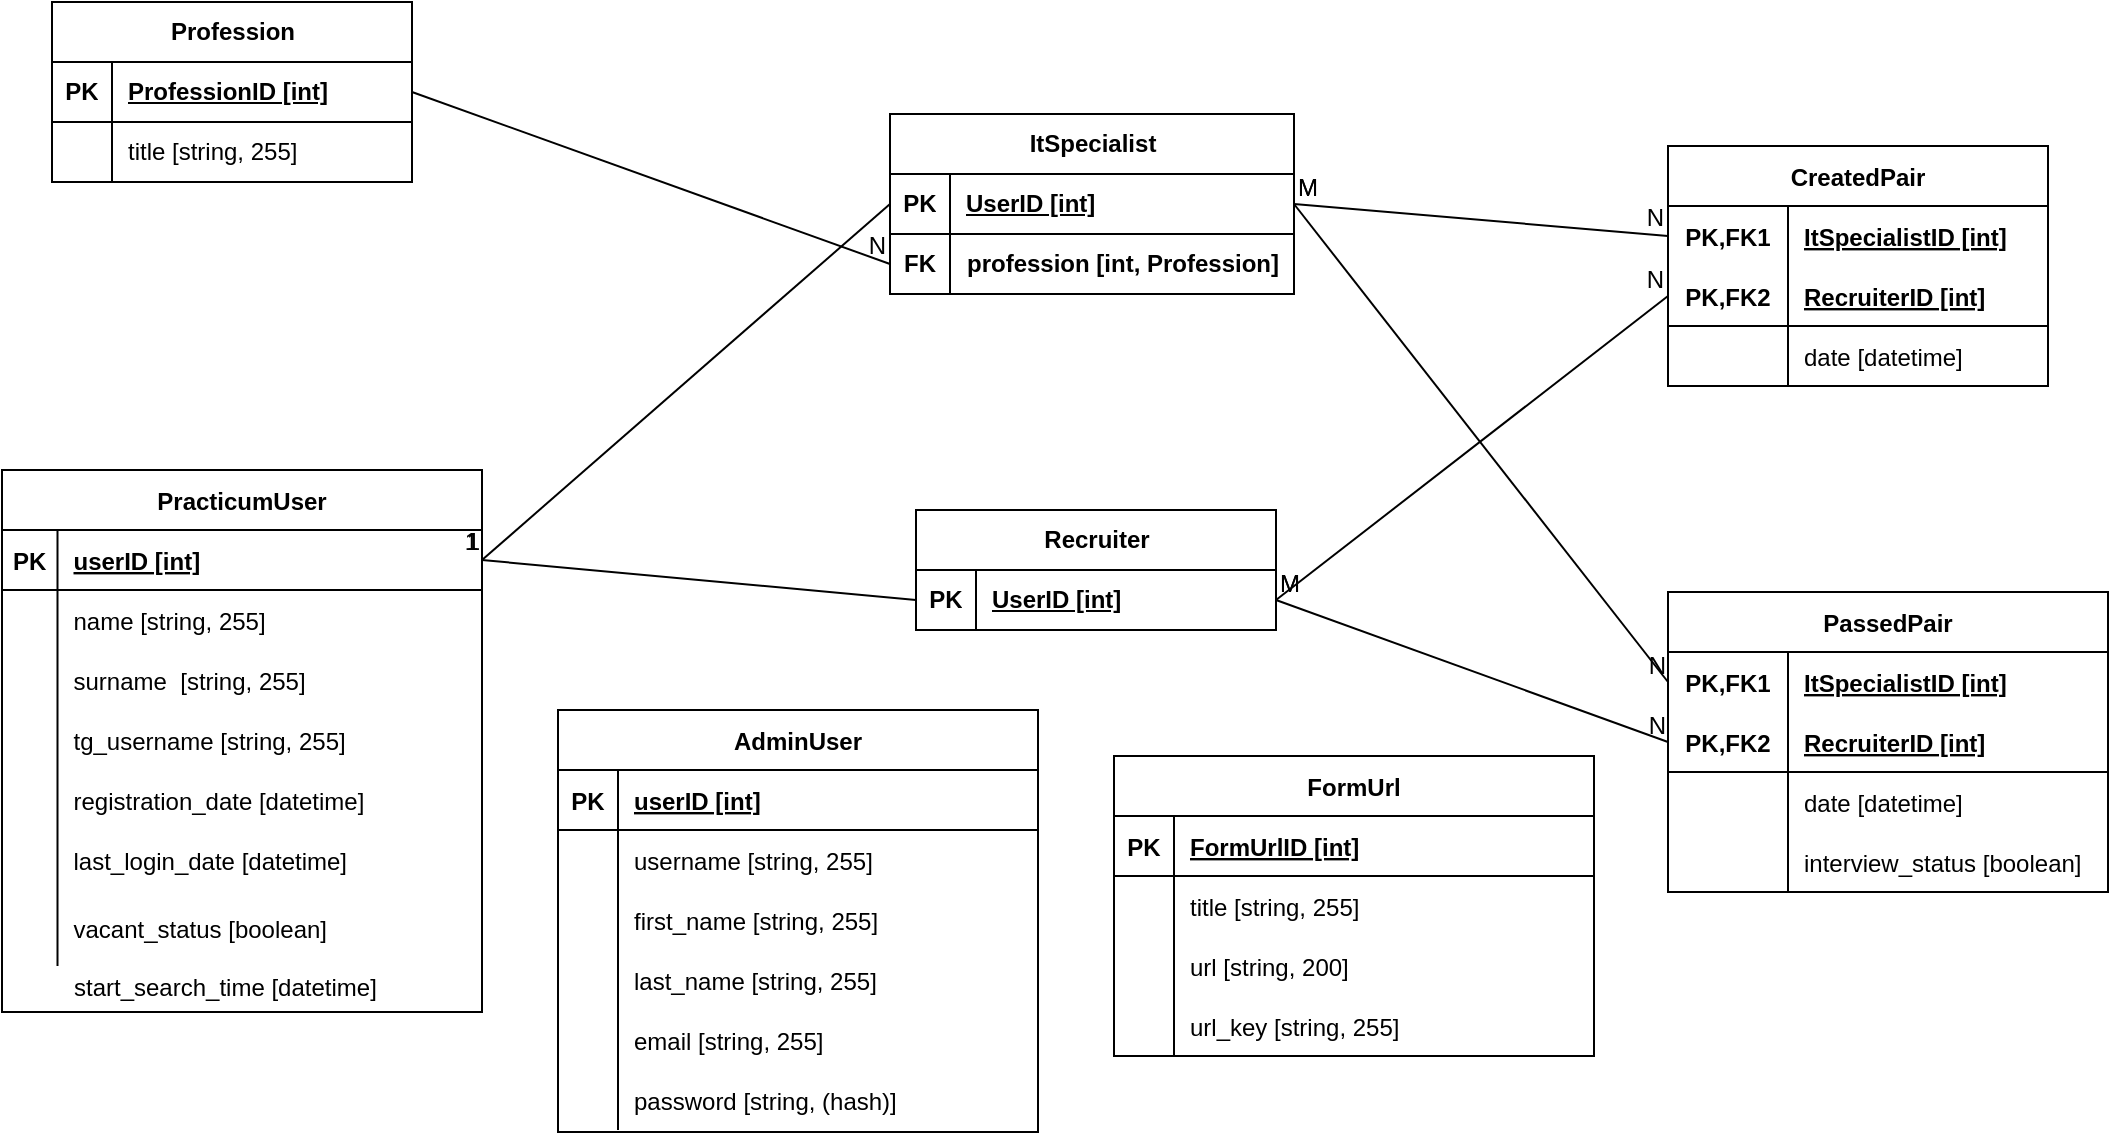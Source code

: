 <mxfile version="22.0.4" type="device">
  <diagram id="mculKDjWNxcwX99uYk2L" name="Страница 1">
    <mxGraphModel dx="2026" dy="1127" grid="0" gridSize="10" guides="1" tooltips="1" connect="1" arrows="1" fold="1" page="1" pageScale="1" pageWidth="400000" pageHeight="400000" math="0" shadow="0">
      <root>
        <mxCell id="0" />
        <mxCell id="1" parent="0" />
        <mxCell id="CzE8QsRGte8Shj3lOqac-1" value="PracticumUser" style="shape=table;startSize=30;container=1;collapsible=1;childLayout=tableLayout;fixedRows=1;rowLines=0;fontStyle=1;align=center;resizeLast=1;" parent="1" vertex="1">
          <mxGeometry x="135" y="405" width="240" height="271" as="geometry">
            <mxRectangle x="270" y="170" width="70" height="30" as="alternateBounds" />
          </mxGeometry>
        </mxCell>
        <mxCell id="CzE8QsRGte8Shj3lOqac-2" value="" style="shape=tableRow;horizontal=0;startSize=0;swimlaneHead=0;swimlaneBody=0;fillColor=none;collapsible=0;dropTarget=0;points=[[0,0.5],[1,0.5]];portConstraint=eastwest;top=0;left=0;right=0;bottom=1;" parent="CzE8QsRGte8Shj3lOqac-1" vertex="1">
          <mxGeometry y="30" width="240" height="30" as="geometry" />
        </mxCell>
        <mxCell id="CzE8QsRGte8Shj3lOqac-3" value="PK" style="shape=partialRectangle;connectable=0;fillColor=none;top=0;left=0;bottom=0;right=0;fontStyle=1;overflow=hidden;" parent="CzE8QsRGte8Shj3lOqac-2" vertex="1">
          <mxGeometry width="27.75" height="30" as="geometry">
            <mxRectangle width="27.75" height="30" as="alternateBounds" />
          </mxGeometry>
        </mxCell>
        <mxCell id="CzE8QsRGte8Shj3lOqac-4" value="userID [int]" style="shape=partialRectangle;connectable=0;fillColor=none;top=0;left=0;bottom=0;right=0;align=left;spacingLeft=6;fontStyle=5;overflow=hidden;" parent="CzE8QsRGte8Shj3lOqac-2" vertex="1">
          <mxGeometry x="27.75" width="212.25" height="30" as="geometry">
            <mxRectangle width="212.25" height="30" as="alternateBounds" />
          </mxGeometry>
        </mxCell>
        <mxCell id="CzE8QsRGte8Shj3lOqac-8" value="" style="shape=tableRow;horizontal=0;startSize=0;swimlaneHead=0;swimlaneBody=0;fillColor=none;collapsible=0;dropTarget=0;points=[[0,0.5],[1,0.5]];portConstraint=eastwest;top=0;left=0;right=0;bottom=0;" parent="CzE8QsRGte8Shj3lOqac-1" vertex="1">
          <mxGeometry y="60" width="240" height="30" as="geometry" />
        </mxCell>
        <mxCell id="CzE8QsRGte8Shj3lOqac-9" value="" style="shape=partialRectangle;connectable=0;fillColor=none;top=0;left=0;bottom=0;right=0;editable=1;overflow=hidden;" parent="CzE8QsRGte8Shj3lOqac-8" vertex="1">
          <mxGeometry width="27.75" height="30" as="geometry">
            <mxRectangle width="27.75" height="30" as="alternateBounds" />
          </mxGeometry>
        </mxCell>
        <mxCell id="CzE8QsRGte8Shj3lOqac-10" value="name [string, 255]" style="shape=partialRectangle;connectable=0;fillColor=none;top=0;left=0;bottom=0;right=0;align=left;spacingLeft=6;overflow=hidden;" parent="CzE8QsRGte8Shj3lOqac-8" vertex="1">
          <mxGeometry x="27.75" width="212.25" height="30" as="geometry">
            <mxRectangle width="212.25" height="30" as="alternateBounds" />
          </mxGeometry>
        </mxCell>
        <mxCell id="CzE8QsRGte8Shj3lOqac-11" value="" style="shape=tableRow;horizontal=0;startSize=0;swimlaneHead=0;swimlaneBody=0;fillColor=none;collapsible=0;dropTarget=0;points=[[0,0.5],[1,0.5]];portConstraint=eastwest;top=0;left=0;right=0;bottom=0;" parent="CzE8QsRGte8Shj3lOqac-1" vertex="1">
          <mxGeometry y="90" width="240" height="30" as="geometry" />
        </mxCell>
        <mxCell id="CzE8QsRGte8Shj3lOqac-12" value="" style="shape=partialRectangle;connectable=0;fillColor=none;top=0;left=0;bottom=0;right=0;editable=1;overflow=hidden;" parent="CzE8QsRGte8Shj3lOqac-11" vertex="1">
          <mxGeometry width="27.75" height="30" as="geometry">
            <mxRectangle width="27.75" height="30" as="alternateBounds" />
          </mxGeometry>
        </mxCell>
        <mxCell id="CzE8QsRGte8Shj3lOqac-13" value="surname  [string, 255]" style="shape=partialRectangle;connectable=0;fillColor=none;top=0;left=0;bottom=0;right=0;align=left;spacingLeft=6;overflow=hidden;" parent="CzE8QsRGte8Shj3lOqac-11" vertex="1">
          <mxGeometry x="27.75" width="212.25" height="30" as="geometry">
            <mxRectangle width="212.25" height="30" as="alternateBounds" />
          </mxGeometry>
        </mxCell>
        <mxCell id="CzE8QsRGte8Shj3lOqac-32" value="" style="shape=tableRow;horizontal=0;startSize=0;swimlaneHead=0;swimlaneBody=0;fillColor=none;collapsible=0;dropTarget=0;points=[[0,0.5],[1,0.5]];portConstraint=eastwest;top=0;left=0;right=0;bottom=0;" parent="CzE8QsRGte8Shj3lOqac-1" vertex="1">
          <mxGeometry y="120" width="240" height="30" as="geometry" />
        </mxCell>
        <mxCell id="CzE8QsRGte8Shj3lOqac-33" value="" style="shape=partialRectangle;connectable=0;fillColor=none;top=0;left=0;bottom=0;right=0;editable=1;overflow=hidden;" parent="CzE8QsRGte8Shj3lOqac-32" vertex="1">
          <mxGeometry width="27.75" height="30" as="geometry">
            <mxRectangle width="27.75" height="30" as="alternateBounds" />
          </mxGeometry>
        </mxCell>
        <mxCell id="CzE8QsRGte8Shj3lOqac-34" value="tg_username [string, 255]" style="shape=partialRectangle;connectable=0;fillColor=none;top=0;left=0;bottom=0;right=0;align=left;spacingLeft=6;overflow=hidden;" parent="CzE8QsRGte8Shj3lOqac-32" vertex="1">
          <mxGeometry x="27.75" width="212.25" height="30" as="geometry">
            <mxRectangle width="212.25" height="30" as="alternateBounds" />
          </mxGeometry>
        </mxCell>
        <mxCell id="CzE8QsRGte8Shj3lOqac-35" value="" style="shape=tableRow;horizontal=0;startSize=0;swimlaneHead=0;swimlaneBody=0;fillColor=none;collapsible=0;dropTarget=0;points=[[0,0.5],[1,0.5]];portConstraint=eastwest;top=0;left=0;right=0;bottom=0;" parent="CzE8QsRGte8Shj3lOqac-1" vertex="1">
          <mxGeometry y="150" width="240" height="30" as="geometry" />
        </mxCell>
        <mxCell id="CzE8QsRGte8Shj3lOqac-36" value="" style="shape=partialRectangle;connectable=0;fillColor=none;top=0;left=0;bottom=0;right=0;editable=1;overflow=hidden;" parent="CzE8QsRGte8Shj3lOqac-35" vertex="1">
          <mxGeometry width="27.75" height="30" as="geometry">
            <mxRectangle width="27.75" height="30" as="alternateBounds" />
          </mxGeometry>
        </mxCell>
        <mxCell id="CzE8QsRGte8Shj3lOqac-37" value="registration_date [datetime]" style="shape=partialRectangle;connectable=0;fillColor=none;top=0;left=0;bottom=0;right=0;align=left;spacingLeft=6;overflow=hidden;" parent="CzE8QsRGte8Shj3lOqac-35" vertex="1">
          <mxGeometry x="27.75" width="212.25" height="30" as="geometry">
            <mxRectangle width="212.25" height="30" as="alternateBounds" />
          </mxGeometry>
        </mxCell>
        <mxCell id="2kjwmSUVlxlNV21aNKd8-40" value="" style="shape=tableRow;horizontal=0;startSize=0;swimlaneHead=0;swimlaneBody=0;fillColor=none;collapsible=0;dropTarget=0;points=[[0,0.5],[1,0.5]];portConstraint=eastwest;top=0;left=0;right=0;bottom=0;" parent="CzE8QsRGte8Shj3lOqac-1" vertex="1">
          <mxGeometry y="180" width="240" height="30" as="geometry" />
        </mxCell>
        <mxCell id="2kjwmSUVlxlNV21aNKd8-41" value="" style="shape=partialRectangle;connectable=0;fillColor=none;top=0;left=0;bottom=0;right=0;editable=1;overflow=hidden;" parent="2kjwmSUVlxlNV21aNKd8-40" vertex="1">
          <mxGeometry width="27.75" height="30" as="geometry">
            <mxRectangle width="27.75" height="30" as="alternateBounds" />
          </mxGeometry>
        </mxCell>
        <mxCell id="2kjwmSUVlxlNV21aNKd8-42" value="last_login_date [datetime]" style="shape=partialRectangle;connectable=0;fillColor=none;top=0;left=0;bottom=0;right=0;align=left;spacingLeft=6;overflow=hidden;" parent="2kjwmSUVlxlNV21aNKd8-40" vertex="1">
          <mxGeometry x="27.75" width="212.25" height="30" as="geometry">
            <mxRectangle width="212.25" height="30" as="alternateBounds" />
          </mxGeometry>
        </mxCell>
        <mxCell id="2kjwmSUVlxlNV21aNKd8-37" value="" style="shape=tableRow;horizontal=0;startSize=0;swimlaneHead=0;swimlaneBody=0;fillColor=none;collapsible=0;dropTarget=0;points=[[0,0.5],[1,0.5]];portConstraint=eastwest;top=0;left=0;right=0;bottom=0;" parent="CzE8QsRGte8Shj3lOqac-1" vertex="1">
          <mxGeometry y="210" width="240" height="38" as="geometry" />
        </mxCell>
        <mxCell id="2kjwmSUVlxlNV21aNKd8-38" value="" style="shape=partialRectangle;connectable=0;fillColor=none;top=0;left=0;bottom=0;right=0;editable=1;overflow=hidden;" parent="2kjwmSUVlxlNV21aNKd8-37" vertex="1">
          <mxGeometry width="27.75" height="38" as="geometry">
            <mxRectangle width="27.75" height="38" as="alternateBounds" />
          </mxGeometry>
        </mxCell>
        <mxCell id="2kjwmSUVlxlNV21aNKd8-39" value="vacant_status [boolean]" style="shape=partialRectangle;connectable=0;fillColor=none;top=0;left=0;bottom=0;right=0;align=left;spacingLeft=6;overflow=hidden;" parent="2kjwmSUVlxlNV21aNKd8-37" vertex="1">
          <mxGeometry x="27.75" width="212.25" height="38" as="geometry">
            <mxRectangle width="212.25" height="38" as="alternateBounds" />
          </mxGeometry>
        </mxCell>
        <mxCell id="CzE8QsRGte8Shj3lOqac-38" value="CreatedPair" style="shape=table;startSize=30;container=1;collapsible=1;childLayout=tableLayout;fixedRows=1;rowLines=0;fontStyle=1;align=center;resizeLast=1;" parent="1" vertex="1">
          <mxGeometry x="968" y="243" width="190" height="120" as="geometry" />
        </mxCell>
        <mxCell id="CzE8QsRGte8Shj3lOqac-39" value="" style="shape=tableRow;horizontal=0;startSize=0;swimlaneHead=0;swimlaneBody=0;fillColor=none;collapsible=0;dropTarget=0;points=[[0,0.5],[1,0.5]];portConstraint=eastwest;top=0;left=0;right=0;bottom=0;" parent="CzE8QsRGte8Shj3lOqac-38" vertex="1">
          <mxGeometry y="30" width="190" height="30" as="geometry" />
        </mxCell>
        <mxCell id="CzE8QsRGte8Shj3lOqac-40" value="PK,FK1" style="shape=partialRectangle;connectable=0;fillColor=none;top=0;left=0;bottom=0;right=0;fontStyle=1;overflow=hidden;" parent="CzE8QsRGte8Shj3lOqac-39" vertex="1">
          <mxGeometry width="60" height="30" as="geometry">
            <mxRectangle width="60" height="30" as="alternateBounds" />
          </mxGeometry>
        </mxCell>
        <mxCell id="CzE8QsRGte8Shj3lOqac-41" value="ItSpecialistID [int]" style="shape=partialRectangle;connectable=0;fillColor=none;top=0;left=0;bottom=0;right=0;align=left;spacingLeft=6;fontStyle=5;overflow=hidden;" parent="CzE8QsRGte8Shj3lOqac-39" vertex="1">
          <mxGeometry x="60" width="130" height="30" as="geometry">
            <mxRectangle width="130" height="30" as="alternateBounds" />
          </mxGeometry>
        </mxCell>
        <mxCell id="CzE8QsRGte8Shj3lOqac-42" value="" style="shape=tableRow;horizontal=0;startSize=0;swimlaneHead=0;swimlaneBody=0;fillColor=none;collapsible=0;dropTarget=0;points=[[0,0.5],[1,0.5]];portConstraint=eastwest;top=0;left=0;right=0;bottom=1;" parent="CzE8QsRGte8Shj3lOqac-38" vertex="1">
          <mxGeometry y="60" width="190" height="30" as="geometry" />
        </mxCell>
        <mxCell id="CzE8QsRGte8Shj3lOqac-43" value="PK,FK2" style="shape=partialRectangle;connectable=0;fillColor=none;top=0;left=0;bottom=0;right=0;fontStyle=1;overflow=hidden;" parent="CzE8QsRGte8Shj3lOqac-42" vertex="1">
          <mxGeometry width="60" height="30" as="geometry">
            <mxRectangle width="60" height="30" as="alternateBounds" />
          </mxGeometry>
        </mxCell>
        <mxCell id="CzE8QsRGte8Shj3lOqac-44" value="RecruiterID [int]" style="shape=partialRectangle;connectable=0;fillColor=none;top=0;left=0;bottom=0;right=0;align=left;spacingLeft=6;fontStyle=5;overflow=hidden;" parent="CzE8QsRGte8Shj3lOqac-42" vertex="1">
          <mxGeometry x="60" width="130" height="30" as="geometry">
            <mxRectangle width="130" height="30" as="alternateBounds" />
          </mxGeometry>
        </mxCell>
        <mxCell id="CzE8QsRGte8Shj3lOqac-45" value="" style="shape=tableRow;horizontal=0;startSize=0;swimlaneHead=0;swimlaneBody=0;fillColor=none;collapsible=0;dropTarget=0;points=[[0,0.5],[1,0.5]];portConstraint=eastwest;top=0;left=0;right=0;bottom=0;" parent="CzE8QsRGte8Shj3lOqac-38" vertex="1">
          <mxGeometry y="90" width="190" height="30" as="geometry" />
        </mxCell>
        <mxCell id="CzE8QsRGte8Shj3lOqac-46" value="" style="shape=partialRectangle;connectable=0;fillColor=none;top=0;left=0;bottom=0;right=0;editable=1;overflow=hidden;" parent="CzE8QsRGte8Shj3lOqac-45" vertex="1">
          <mxGeometry width="60" height="30" as="geometry">
            <mxRectangle width="60" height="30" as="alternateBounds" />
          </mxGeometry>
        </mxCell>
        <mxCell id="CzE8QsRGte8Shj3lOqac-47" value="date [datetime]" style="shape=partialRectangle;connectable=0;fillColor=none;top=0;left=0;bottom=0;right=0;align=left;spacingLeft=6;overflow=hidden;" parent="CzE8QsRGte8Shj3lOqac-45" vertex="1">
          <mxGeometry x="60" width="130" height="30" as="geometry">
            <mxRectangle width="130" height="30" as="alternateBounds" />
          </mxGeometry>
        </mxCell>
        <mxCell id="2kjwmSUVlxlNV21aNKd8-1" value="Recruiter" style="shape=table;startSize=30;container=1;collapsible=1;childLayout=tableLayout;fixedRows=1;rowLines=0;fontStyle=1;align=center;resizeLast=1;html=1;" parent="1" vertex="1">
          <mxGeometry x="592" y="425" width="180" height="60" as="geometry" />
        </mxCell>
        <mxCell id="2kjwmSUVlxlNV21aNKd8-2" value="" style="shape=tableRow;horizontal=0;startSize=0;swimlaneHead=0;swimlaneBody=0;fillColor=none;collapsible=0;dropTarget=0;points=[[0,0.5],[1,0.5]];portConstraint=eastwest;top=0;left=0;right=0;bottom=1;" parent="2kjwmSUVlxlNV21aNKd8-1" vertex="1">
          <mxGeometry y="30" width="180" height="30" as="geometry" />
        </mxCell>
        <mxCell id="2kjwmSUVlxlNV21aNKd8-3" value="PK" style="shape=partialRectangle;connectable=0;fillColor=none;top=0;left=0;bottom=0;right=0;fontStyle=1;overflow=hidden;whiteSpace=wrap;html=1;" parent="2kjwmSUVlxlNV21aNKd8-2" vertex="1">
          <mxGeometry width="30" height="30" as="geometry">
            <mxRectangle width="30" height="30" as="alternateBounds" />
          </mxGeometry>
        </mxCell>
        <mxCell id="2kjwmSUVlxlNV21aNKd8-4" value="UserID [int]" style="shape=partialRectangle;connectable=0;fillColor=none;top=0;left=0;bottom=0;right=0;align=left;spacingLeft=6;fontStyle=5;overflow=hidden;whiteSpace=wrap;html=1;" parent="2kjwmSUVlxlNV21aNKd8-2" vertex="1">
          <mxGeometry x="30" width="150" height="30" as="geometry">
            <mxRectangle width="150" height="30" as="alternateBounds" />
          </mxGeometry>
        </mxCell>
        <mxCell id="2kjwmSUVlxlNV21aNKd8-14" value="ItSpecialist" style="shape=table;startSize=30;container=1;collapsible=1;childLayout=tableLayout;fixedRows=1;rowLines=0;fontStyle=1;align=center;resizeLast=1;html=1;" parent="1" vertex="1">
          <mxGeometry x="579" y="227" width="202" height="90" as="geometry" />
        </mxCell>
        <mxCell id="2kjwmSUVlxlNV21aNKd8-15" value="" style="shape=tableRow;horizontal=0;startSize=0;swimlaneHead=0;swimlaneBody=0;fillColor=none;collapsible=0;dropTarget=0;points=[[0,0.5],[1,0.5]];portConstraint=eastwest;top=0;left=0;right=0;bottom=1;" parent="2kjwmSUVlxlNV21aNKd8-14" vertex="1">
          <mxGeometry y="30" width="202" height="30" as="geometry" />
        </mxCell>
        <mxCell id="2kjwmSUVlxlNV21aNKd8-16" value="PK" style="shape=partialRectangle;connectable=0;fillColor=none;top=0;left=0;bottom=0;right=0;fontStyle=1;overflow=hidden;whiteSpace=wrap;html=1;" parent="2kjwmSUVlxlNV21aNKd8-15" vertex="1">
          <mxGeometry width="30" height="30" as="geometry">
            <mxRectangle width="30" height="30" as="alternateBounds" />
          </mxGeometry>
        </mxCell>
        <mxCell id="2kjwmSUVlxlNV21aNKd8-17" value="UserID [int]" style="shape=partialRectangle;connectable=0;fillColor=none;top=0;left=0;bottom=0;right=0;align=left;spacingLeft=6;fontStyle=5;overflow=hidden;whiteSpace=wrap;html=1;" parent="2kjwmSUVlxlNV21aNKd8-15" vertex="1">
          <mxGeometry x="30" width="172" height="30" as="geometry">
            <mxRectangle width="172" height="30" as="alternateBounds" />
          </mxGeometry>
        </mxCell>
        <mxCell id="sqCNQ7C6zreJnJRteWXT-55" value="" style="shape=tableRow;horizontal=0;startSize=0;swimlaneHead=0;swimlaneBody=0;fillColor=none;collapsible=0;dropTarget=0;points=[[0,0.5],[1,0.5]];portConstraint=eastwest;top=0;left=0;right=0;bottom=1;" parent="2kjwmSUVlxlNV21aNKd8-14" vertex="1">
          <mxGeometry y="60" width="202" height="30" as="geometry" />
        </mxCell>
        <mxCell id="sqCNQ7C6zreJnJRteWXT-56" value="FK" style="shape=partialRectangle;connectable=0;fillColor=none;top=0;left=0;bottom=0;right=0;fontStyle=1;overflow=hidden;whiteSpace=wrap;html=1;" parent="sqCNQ7C6zreJnJRteWXT-55" vertex="1">
          <mxGeometry width="30" height="30" as="geometry">
            <mxRectangle width="30" height="30" as="alternateBounds" />
          </mxGeometry>
        </mxCell>
        <mxCell id="sqCNQ7C6zreJnJRteWXT-57" value="profession [int, Profession]" style="shape=table;startSize=30;container=1;collapsible=1;childLayout=tableLayout;fixedRows=1;rowLines=0;fontStyle=1;align=center;resizeLast=1;html=1;" parent="sqCNQ7C6zreJnJRteWXT-55" vertex="1">
          <mxGeometry x="30" width="172" height="30" as="geometry">
            <mxRectangle width="172" height="30" as="alternateBounds" />
          </mxGeometry>
        </mxCell>
        <mxCell id="2kjwmSUVlxlNV21aNKd8-25" value="Profession" style="shape=table;startSize=30;container=1;collapsible=1;childLayout=tableLayout;fixedRows=1;rowLines=0;fontStyle=1;align=center;resizeLast=1;html=1;" parent="1" vertex="1">
          <mxGeometry x="160" y="171" width="180" height="90" as="geometry" />
        </mxCell>
        <mxCell id="2kjwmSUVlxlNV21aNKd8-26" value="" style="shape=tableRow;horizontal=0;startSize=0;swimlaneHead=0;swimlaneBody=0;fillColor=none;collapsible=0;dropTarget=0;points=[[0,0.5],[1,0.5]];portConstraint=eastwest;top=0;left=0;right=0;bottom=1;" parent="2kjwmSUVlxlNV21aNKd8-25" vertex="1">
          <mxGeometry y="30" width="180" height="30" as="geometry" />
        </mxCell>
        <mxCell id="2kjwmSUVlxlNV21aNKd8-27" value="PK" style="shape=partialRectangle;connectable=0;fillColor=none;top=0;left=0;bottom=0;right=0;fontStyle=1;overflow=hidden;whiteSpace=wrap;html=1;" parent="2kjwmSUVlxlNV21aNKd8-26" vertex="1">
          <mxGeometry width="30" height="30" as="geometry">
            <mxRectangle width="30" height="30" as="alternateBounds" />
          </mxGeometry>
        </mxCell>
        <mxCell id="2kjwmSUVlxlNV21aNKd8-28" value="ProfessionID [int]" style="shape=partialRectangle;connectable=0;fillColor=none;top=0;left=0;bottom=0;right=0;align=left;spacingLeft=6;fontStyle=5;overflow=hidden;whiteSpace=wrap;html=1;" parent="2kjwmSUVlxlNV21aNKd8-26" vertex="1">
          <mxGeometry x="30" width="150" height="30" as="geometry">
            <mxRectangle width="150" height="30" as="alternateBounds" />
          </mxGeometry>
        </mxCell>
        <mxCell id="2kjwmSUVlxlNV21aNKd8-29" value="" style="shape=tableRow;horizontal=0;startSize=0;swimlaneHead=0;swimlaneBody=0;fillColor=none;collapsible=0;dropTarget=0;points=[[0,0.5],[1,0.5]];portConstraint=eastwest;top=0;left=0;right=0;bottom=0;" parent="2kjwmSUVlxlNV21aNKd8-25" vertex="1">
          <mxGeometry y="60" width="180" height="30" as="geometry" />
        </mxCell>
        <mxCell id="2kjwmSUVlxlNV21aNKd8-30" value="" style="shape=partialRectangle;connectable=0;fillColor=none;top=0;left=0;bottom=0;right=0;editable=1;overflow=hidden;whiteSpace=wrap;html=1;" parent="2kjwmSUVlxlNV21aNKd8-29" vertex="1">
          <mxGeometry width="30" height="30" as="geometry">
            <mxRectangle width="30" height="30" as="alternateBounds" />
          </mxGeometry>
        </mxCell>
        <mxCell id="2kjwmSUVlxlNV21aNKd8-31" value="title [string, 255]" style="shape=partialRectangle;connectable=0;fillColor=none;top=0;left=0;bottom=0;right=0;align=left;spacingLeft=6;overflow=hidden;whiteSpace=wrap;html=1;" parent="2kjwmSUVlxlNV21aNKd8-29" vertex="1">
          <mxGeometry x="30" width="150" height="30" as="geometry">
            <mxRectangle width="150" height="30" as="alternateBounds" />
          </mxGeometry>
        </mxCell>
        <mxCell id="2kjwmSUVlxlNV21aNKd8-32" value="" style="endArrow=none;html=1;rounded=0;exitX=1;exitY=0.5;exitDx=0;exitDy=0;entryX=0;entryY=0.5;entryDx=0;entryDy=0;" parent="1" source="2kjwmSUVlxlNV21aNKd8-26" target="sqCNQ7C6zreJnJRteWXT-55" edge="1">
          <mxGeometry relative="1" as="geometry">
            <mxPoint x="160" y="154" as="sourcePoint" />
            <mxPoint x="320" y="154" as="targetPoint" />
          </mxGeometry>
        </mxCell>
        <mxCell id="2kjwmSUVlxlNV21aNKd8-33" value="N" style="resizable=0;html=1;whiteSpace=wrap;align=right;verticalAlign=bottom;" parent="2kjwmSUVlxlNV21aNKd8-32" connectable="0" vertex="1">
          <mxGeometry x="1" relative="1" as="geometry" />
        </mxCell>
        <mxCell id="2kjwmSUVlxlNV21aNKd8-43" value="PassedPair" style="shape=table;startSize=30;container=1;collapsible=1;childLayout=tableLayout;fixedRows=1;rowLines=0;fontStyle=1;align=center;resizeLast=1;" parent="1" vertex="1">
          <mxGeometry x="968" y="466" width="220" height="150" as="geometry" />
        </mxCell>
        <mxCell id="2kjwmSUVlxlNV21aNKd8-44" value="" style="shape=tableRow;horizontal=0;startSize=0;swimlaneHead=0;swimlaneBody=0;fillColor=none;collapsible=0;dropTarget=0;points=[[0,0.5],[1,0.5]];portConstraint=eastwest;top=0;left=0;right=0;bottom=0;" parent="2kjwmSUVlxlNV21aNKd8-43" vertex="1">
          <mxGeometry y="30" width="220" height="30" as="geometry" />
        </mxCell>
        <mxCell id="2kjwmSUVlxlNV21aNKd8-45" value="PK,FK1" style="shape=partialRectangle;connectable=0;fillColor=none;top=0;left=0;bottom=0;right=0;fontStyle=1;overflow=hidden;" parent="2kjwmSUVlxlNV21aNKd8-44" vertex="1">
          <mxGeometry width="60" height="30" as="geometry">
            <mxRectangle width="60" height="30" as="alternateBounds" />
          </mxGeometry>
        </mxCell>
        <mxCell id="2kjwmSUVlxlNV21aNKd8-46" value="ItSpecialistID [int]" style="shape=partialRectangle;connectable=0;fillColor=none;top=0;left=0;bottom=0;right=0;align=left;spacingLeft=6;fontStyle=5;overflow=hidden;" parent="2kjwmSUVlxlNV21aNKd8-44" vertex="1">
          <mxGeometry x="60" width="160" height="30" as="geometry">
            <mxRectangle width="160" height="30" as="alternateBounds" />
          </mxGeometry>
        </mxCell>
        <mxCell id="2kjwmSUVlxlNV21aNKd8-47" value="" style="shape=tableRow;horizontal=0;startSize=0;swimlaneHead=0;swimlaneBody=0;fillColor=none;collapsible=0;dropTarget=0;points=[[0,0.5],[1,0.5]];portConstraint=eastwest;top=0;left=0;right=0;bottom=1;" parent="2kjwmSUVlxlNV21aNKd8-43" vertex="1">
          <mxGeometry y="60" width="220" height="30" as="geometry" />
        </mxCell>
        <mxCell id="2kjwmSUVlxlNV21aNKd8-48" value="PK,FK2" style="shape=partialRectangle;connectable=0;fillColor=none;top=0;left=0;bottom=0;right=0;fontStyle=1;overflow=hidden;" parent="2kjwmSUVlxlNV21aNKd8-47" vertex="1">
          <mxGeometry width="60" height="30" as="geometry">
            <mxRectangle width="60" height="30" as="alternateBounds" />
          </mxGeometry>
        </mxCell>
        <mxCell id="2kjwmSUVlxlNV21aNKd8-49" value="RecruiterID [int]" style="shape=partialRectangle;connectable=0;fillColor=none;top=0;left=0;bottom=0;right=0;align=left;spacingLeft=6;fontStyle=5;overflow=hidden;" parent="2kjwmSUVlxlNV21aNKd8-47" vertex="1">
          <mxGeometry x="60" width="160" height="30" as="geometry">
            <mxRectangle width="160" height="30" as="alternateBounds" />
          </mxGeometry>
        </mxCell>
        <mxCell id="2kjwmSUVlxlNV21aNKd8-50" value="" style="shape=tableRow;horizontal=0;startSize=0;swimlaneHead=0;swimlaneBody=0;fillColor=none;collapsible=0;dropTarget=0;points=[[0,0.5],[1,0.5]];portConstraint=eastwest;top=0;left=0;right=0;bottom=0;" parent="2kjwmSUVlxlNV21aNKd8-43" vertex="1">
          <mxGeometry y="90" width="220" height="30" as="geometry" />
        </mxCell>
        <mxCell id="2kjwmSUVlxlNV21aNKd8-51" value="" style="shape=partialRectangle;connectable=0;fillColor=none;top=0;left=0;bottom=0;right=0;editable=1;overflow=hidden;" parent="2kjwmSUVlxlNV21aNKd8-50" vertex="1">
          <mxGeometry width="60" height="30" as="geometry">
            <mxRectangle width="60" height="30" as="alternateBounds" />
          </mxGeometry>
        </mxCell>
        <mxCell id="2kjwmSUVlxlNV21aNKd8-52" value="date [datetime]" style="shape=partialRectangle;connectable=0;fillColor=none;top=0;left=0;bottom=0;right=0;align=left;spacingLeft=6;overflow=hidden;" parent="2kjwmSUVlxlNV21aNKd8-50" vertex="1">
          <mxGeometry x="60" width="160" height="30" as="geometry">
            <mxRectangle width="160" height="30" as="alternateBounds" />
          </mxGeometry>
        </mxCell>
        <mxCell id="2kjwmSUVlxlNV21aNKd8-53" value="" style="shape=tableRow;horizontal=0;startSize=0;swimlaneHead=0;swimlaneBody=0;fillColor=none;collapsible=0;dropTarget=0;points=[[0,0.5],[1,0.5]];portConstraint=eastwest;top=0;left=0;right=0;bottom=0;" parent="2kjwmSUVlxlNV21aNKd8-43" vertex="1">
          <mxGeometry y="120" width="220" height="30" as="geometry" />
        </mxCell>
        <mxCell id="2kjwmSUVlxlNV21aNKd8-54" value="" style="shape=partialRectangle;connectable=0;fillColor=none;top=0;left=0;bottom=0;right=0;editable=1;overflow=hidden;" parent="2kjwmSUVlxlNV21aNKd8-53" vertex="1">
          <mxGeometry width="60" height="30" as="geometry">
            <mxRectangle width="60" height="30" as="alternateBounds" />
          </mxGeometry>
        </mxCell>
        <mxCell id="2kjwmSUVlxlNV21aNKd8-55" value="interview_status [boolean]" style="shape=partialRectangle;connectable=0;fillColor=none;top=0;left=0;bottom=0;right=0;align=left;spacingLeft=6;overflow=hidden;" parent="2kjwmSUVlxlNV21aNKd8-53" vertex="1">
          <mxGeometry x="60" width="160" height="30" as="geometry">
            <mxRectangle width="160" height="30" as="alternateBounds" />
          </mxGeometry>
        </mxCell>
        <mxCell id="sqCNQ7C6zreJnJRteWXT-1" value="" style="endArrow=none;html=1;rounded=0;exitX=0;exitY=0.5;exitDx=0;exitDy=0;entryX=1;entryY=0.5;entryDx=0;entryDy=0;" parent="1" source="2kjwmSUVlxlNV21aNKd8-2" target="CzE8QsRGte8Shj3lOqac-2" edge="1">
          <mxGeometry relative="1" as="geometry">
            <mxPoint x="1064" y="409" as="sourcePoint" />
            <mxPoint x="1224" y="409" as="targetPoint" />
          </mxGeometry>
        </mxCell>
        <mxCell id="sqCNQ7C6zreJnJRteWXT-2" value="1" style="resizable=0;html=1;whiteSpace=wrap;align=right;verticalAlign=bottom;" parent="sqCNQ7C6zreJnJRteWXT-1" connectable="0" vertex="1">
          <mxGeometry x="1" relative="1" as="geometry" />
        </mxCell>
        <mxCell id="sqCNQ7C6zreJnJRteWXT-3" value="" style="endArrow=none;html=1;rounded=0;entryX=1;entryY=0.5;entryDx=0;entryDy=0;exitX=0;exitY=0.5;exitDx=0;exitDy=0;" parent="1" source="2kjwmSUVlxlNV21aNKd8-15" target="CzE8QsRGte8Shj3lOqac-2" edge="1">
          <mxGeometry relative="1" as="geometry">
            <mxPoint x="541" y="591" as="sourcePoint" />
            <mxPoint x="466" y="344" as="targetPoint" />
          </mxGeometry>
        </mxCell>
        <mxCell id="sqCNQ7C6zreJnJRteWXT-4" value="1" style="resizable=0;html=1;whiteSpace=wrap;align=right;verticalAlign=bottom;" parent="sqCNQ7C6zreJnJRteWXT-3" connectable="0" vertex="1">
          <mxGeometry x="1" relative="1" as="geometry" />
        </mxCell>
        <mxCell id="sqCNQ7C6zreJnJRteWXT-5" value="" style="endArrow=none;html=1;rounded=0;exitX=1;exitY=0.5;exitDx=0;exitDy=0;entryX=0;entryY=0.5;entryDx=0;entryDy=0;" parent="1" source="2kjwmSUVlxlNV21aNKd8-15" target="2kjwmSUVlxlNV21aNKd8-44" edge="1">
          <mxGeometry relative="1" as="geometry">
            <mxPoint x="1064" y="409" as="sourcePoint" />
            <mxPoint x="1224" y="409" as="targetPoint" />
          </mxGeometry>
        </mxCell>
        <mxCell id="sqCNQ7C6zreJnJRteWXT-6" value="M" style="resizable=0;html=1;whiteSpace=wrap;align=left;verticalAlign=bottom;" parent="sqCNQ7C6zreJnJRteWXT-5" connectable="0" vertex="1">
          <mxGeometry x="-1" relative="1" as="geometry" />
        </mxCell>
        <mxCell id="sqCNQ7C6zreJnJRteWXT-7" value="N" style="resizable=0;html=1;whiteSpace=wrap;align=right;verticalAlign=bottom;" parent="sqCNQ7C6zreJnJRteWXT-5" connectable="0" vertex="1">
          <mxGeometry x="1" relative="1" as="geometry" />
        </mxCell>
        <mxCell id="sqCNQ7C6zreJnJRteWXT-8" value="" style="endArrow=none;html=1;rounded=0;exitX=1;exitY=0.5;exitDx=0;exitDy=0;entryX=0;entryY=0.5;entryDx=0;entryDy=0;" parent="1" source="2kjwmSUVlxlNV21aNKd8-15" target="CzE8QsRGte8Shj3lOqac-39" edge="1">
          <mxGeometry relative="1" as="geometry">
            <mxPoint x="779" y="521" as="sourcePoint" />
            <mxPoint x="978" y="521" as="targetPoint" />
          </mxGeometry>
        </mxCell>
        <mxCell id="sqCNQ7C6zreJnJRteWXT-9" value="M" style="resizable=0;html=1;whiteSpace=wrap;align=left;verticalAlign=bottom;" parent="sqCNQ7C6zreJnJRteWXT-8" connectable="0" vertex="1">
          <mxGeometry x="-1" relative="1" as="geometry" />
        </mxCell>
        <mxCell id="sqCNQ7C6zreJnJRteWXT-10" value="N" style="resizable=0;html=1;whiteSpace=wrap;align=right;verticalAlign=bottom;" parent="sqCNQ7C6zreJnJRteWXT-8" connectable="0" vertex="1">
          <mxGeometry x="1" relative="1" as="geometry" />
        </mxCell>
        <mxCell id="sqCNQ7C6zreJnJRteWXT-11" value="" style="endArrow=none;html=1;rounded=0;exitX=1;exitY=0.5;exitDx=0;exitDy=0;entryX=0;entryY=0.5;entryDx=0;entryDy=0;" parent="1" source="2kjwmSUVlxlNV21aNKd8-2" target="CzE8QsRGte8Shj3lOqac-42" edge="1">
          <mxGeometry relative="1" as="geometry">
            <mxPoint x="779" y="521" as="sourcePoint" />
            <mxPoint x="978" y="298" as="targetPoint" />
          </mxGeometry>
        </mxCell>
        <mxCell id="sqCNQ7C6zreJnJRteWXT-12" value="M" style="resizable=0;html=1;whiteSpace=wrap;align=left;verticalAlign=bottom;" parent="sqCNQ7C6zreJnJRteWXT-11" connectable="0" vertex="1">
          <mxGeometry x="-1" relative="1" as="geometry" />
        </mxCell>
        <mxCell id="sqCNQ7C6zreJnJRteWXT-13" value="N" style="resizable=0;html=1;whiteSpace=wrap;align=right;verticalAlign=bottom;" parent="sqCNQ7C6zreJnJRteWXT-11" connectable="0" vertex="1">
          <mxGeometry x="1" relative="1" as="geometry" />
        </mxCell>
        <mxCell id="sqCNQ7C6zreJnJRteWXT-14" value="" style="endArrow=none;html=1;rounded=0;exitX=1;exitY=0.5;exitDx=0;exitDy=0;entryX=0;entryY=0.5;entryDx=0;entryDy=0;" parent="1" source="2kjwmSUVlxlNV21aNKd8-2" target="2kjwmSUVlxlNV21aNKd8-47" edge="1">
          <mxGeometry relative="1" as="geometry">
            <mxPoint x="779" y="268" as="sourcePoint" />
            <mxPoint x="978" y="328" as="targetPoint" />
          </mxGeometry>
        </mxCell>
        <mxCell id="sqCNQ7C6zreJnJRteWXT-15" value="M" style="resizable=0;html=1;whiteSpace=wrap;align=left;verticalAlign=bottom;" parent="sqCNQ7C6zreJnJRteWXT-14" connectable="0" vertex="1">
          <mxGeometry x="-1" relative="1" as="geometry" />
        </mxCell>
        <mxCell id="sqCNQ7C6zreJnJRteWXT-16" value="N" style="resizable=0;html=1;whiteSpace=wrap;align=right;verticalAlign=bottom;" parent="sqCNQ7C6zreJnJRteWXT-14" connectable="0" vertex="1">
          <mxGeometry x="1" relative="1" as="geometry" />
        </mxCell>
        <mxCell id="sqCNQ7C6zreJnJRteWXT-17" value="AdminUser" style="shape=table;startSize=30;container=1;collapsible=1;childLayout=tableLayout;fixedRows=1;rowLines=0;fontStyle=1;align=center;resizeLast=1;" parent="1" vertex="1">
          <mxGeometry x="413" y="525" width="240" height="211" as="geometry">
            <mxRectangle x="270" y="170" width="70" height="30" as="alternateBounds" />
          </mxGeometry>
        </mxCell>
        <mxCell id="sqCNQ7C6zreJnJRteWXT-18" value="" style="shape=tableRow;horizontal=0;startSize=0;swimlaneHead=0;swimlaneBody=0;fillColor=none;collapsible=0;dropTarget=0;points=[[0,0.5],[1,0.5]];portConstraint=eastwest;top=0;left=0;right=0;bottom=1;" parent="sqCNQ7C6zreJnJRteWXT-17" vertex="1">
          <mxGeometry y="30" width="240" height="30" as="geometry" />
        </mxCell>
        <mxCell id="sqCNQ7C6zreJnJRteWXT-19" value="PK" style="shape=partialRectangle;connectable=0;fillColor=none;top=0;left=0;bottom=0;right=0;fontStyle=1;overflow=hidden;" parent="sqCNQ7C6zreJnJRteWXT-18" vertex="1">
          <mxGeometry width="30" height="30" as="geometry">
            <mxRectangle width="30" height="30" as="alternateBounds" />
          </mxGeometry>
        </mxCell>
        <mxCell id="sqCNQ7C6zreJnJRteWXT-20" value="userID [int]" style="shape=partialRectangle;connectable=0;fillColor=none;top=0;left=0;bottom=0;right=0;align=left;spacingLeft=6;fontStyle=5;overflow=hidden;" parent="sqCNQ7C6zreJnJRteWXT-18" vertex="1">
          <mxGeometry x="30" width="210" height="30" as="geometry">
            <mxRectangle width="210" height="30" as="alternateBounds" />
          </mxGeometry>
        </mxCell>
        <mxCell id="sqCNQ7C6zreJnJRteWXT-21" value="" style="shape=tableRow;horizontal=0;startSize=0;swimlaneHead=0;swimlaneBody=0;fillColor=none;collapsible=0;dropTarget=0;points=[[0,0.5],[1,0.5]];portConstraint=eastwest;top=0;left=0;right=0;bottom=0;" parent="sqCNQ7C6zreJnJRteWXT-17" vertex="1">
          <mxGeometry y="60" width="240" height="30" as="geometry" />
        </mxCell>
        <mxCell id="sqCNQ7C6zreJnJRteWXT-22" value="" style="shape=partialRectangle;connectable=0;fillColor=none;top=0;left=0;bottom=0;right=0;editable=1;overflow=hidden;" parent="sqCNQ7C6zreJnJRteWXT-21" vertex="1">
          <mxGeometry width="30" height="30" as="geometry">
            <mxRectangle width="30" height="30" as="alternateBounds" />
          </mxGeometry>
        </mxCell>
        <mxCell id="sqCNQ7C6zreJnJRteWXT-23" value="username [string, 255]" style="shape=partialRectangle;connectable=0;fillColor=none;top=0;left=0;bottom=0;right=0;align=left;spacingLeft=6;overflow=hidden;" parent="sqCNQ7C6zreJnJRteWXT-21" vertex="1">
          <mxGeometry x="30" width="210" height="30" as="geometry">
            <mxRectangle width="210" height="30" as="alternateBounds" />
          </mxGeometry>
        </mxCell>
        <mxCell id="sqCNQ7C6zreJnJRteWXT-39" value="" style="shape=tableRow;horizontal=0;startSize=0;swimlaneHead=0;swimlaneBody=0;fillColor=none;collapsible=0;dropTarget=0;points=[[0,0.5],[1,0.5]];portConstraint=eastwest;top=0;left=0;right=0;bottom=0;" parent="sqCNQ7C6zreJnJRteWXT-17" vertex="1">
          <mxGeometry y="90" width="240" height="30" as="geometry" />
        </mxCell>
        <mxCell id="sqCNQ7C6zreJnJRteWXT-40" value="" style="shape=partialRectangle;connectable=0;fillColor=none;top=0;left=0;bottom=0;right=0;editable=1;overflow=hidden;" parent="sqCNQ7C6zreJnJRteWXT-39" vertex="1">
          <mxGeometry width="30" height="30" as="geometry">
            <mxRectangle width="30" height="30" as="alternateBounds" />
          </mxGeometry>
        </mxCell>
        <mxCell id="sqCNQ7C6zreJnJRteWXT-41" value="first_name [string, 255]" style="shape=partialRectangle;connectable=0;fillColor=none;top=0;left=0;bottom=0;right=0;align=left;spacingLeft=6;overflow=hidden;" parent="sqCNQ7C6zreJnJRteWXT-39" vertex="1">
          <mxGeometry x="30" width="210" height="30" as="geometry">
            <mxRectangle width="210" height="30" as="alternateBounds" />
          </mxGeometry>
        </mxCell>
        <mxCell id="sqCNQ7C6zreJnJRteWXT-24" value="" style="shape=tableRow;horizontal=0;startSize=0;swimlaneHead=0;swimlaneBody=0;fillColor=none;collapsible=0;dropTarget=0;points=[[0,0.5],[1,0.5]];portConstraint=eastwest;top=0;left=0;right=0;bottom=0;" parent="sqCNQ7C6zreJnJRteWXT-17" vertex="1">
          <mxGeometry y="120" width="240" height="30" as="geometry" />
        </mxCell>
        <mxCell id="sqCNQ7C6zreJnJRteWXT-25" value="" style="shape=partialRectangle;connectable=0;fillColor=none;top=0;left=0;bottom=0;right=0;editable=1;overflow=hidden;" parent="sqCNQ7C6zreJnJRteWXT-24" vertex="1">
          <mxGeometry width="30" height="30" as="geometry">
            <mxRectangle width="30" height="30" as="alternateBounds" />
          </mxGeometry>
        </mxCell>
        <mxCell id="sqCNQ7C6zreJnJRteWXT-26" value="last_name [string, 255]" style="shape=partialRectangle;connectable=0;fillColor=none;top=0;left=0;bottom=0;right=0;align=left;spacingLeft=6;overflow=hidden;" parent="sqCNQ7C6zreJnJRteWXT-24" vertex="1">
          <mxGeometry x="30" width="210" height="30" as="geometry">
            <mxRectangle width="210" height="30" as="alternateBounds" />
          </mxGeometry>
        </mxCell>
        <mxCell id="sqCNQ7C6zreJnJRteWXT-27" value="" style="shape=tableRow;horizontal=0;startSize=0;swimlaneHead=0;swimlaneBody=0;fillColor=none;collapsible=0;dropTarget=0;points=[[0,0.5],[1,0.5]];portConstraint=eastwest;top=0;left=0;right=0;bottom=0;" parent="sqCNQ7C6zreJnJRteWXT-17" vertex="1">
          <mxGeometry y="150" width="240" height="30" as="geometry" />
        </mxCell>
        <mxCell id="sqCNQ7C6zreJnJRteWXT-28" value="" style="shape=partialRectangle;connectable=0;fillColor=none;top=0;left=0;bottom=0;right=0;editable=1;overflow=hidden;" parent="sqCNQ7C6zreJnJRteWXT-27" vertex="1">
          <mxGeometry width="30" height="30" as="geometry">
            <mxRectangle width="30" height="30" as="alternateBounds" />
          </mxGeometry>
        </mxCell>
        <mxCell id="sqCNQ7C6zreJnJRteWXT-29" value="email [string, 255]" style="shape=partialRectangle;connectable=0;fillColor=none;top=0;left=0;bottom=0;right=0;align=left;spacingLeft=6;overflow=hidden;" parent="sqCNQ7C6zreJnJRteWXT-27" vertex="1">
          <mxGeometry x="30" width="210" height="30" as="geometry">
            <mxRectangle width="210" height="30" as="alternateBounds" />
          </mxGeometry>
        </mxCell>
        <mxCell id="sqCNQ7C6zreJnJRteWXT-30" value="" style="shape=tableRow;horizontal=0;startSize=0;swimlaneHead=0;swimlaneBody=0;fillColor=none;collapsible=0;dropTarget=0;points=[[0,0.5],[1,0.5]];portConstraint=eastwest;top=0;left=0;right=0;bottom=0;" parent="sqCNQ7C6zreJnJRteWXT-17" vertex="1">
          <mxGeometry y="180" width="240" height="30" as="geometry" />
        </mxCell>
        <mxCell id="sqCNQ7C6zreJnJRteWXT-31" value="" style="shape=partialRectangle;connectable=0;fillColor=none;top=0;left=0;bottom=0;right=0;editable=1;overflow=hidden;" parent="sqCNQ7C6zreJnJRteWXT-30" vertex="1">
          <mxGeometry width="30" height="30" as="geometry">
            <mxRectangle width="30" height="30" as="alternateBounds" />
          </mxGeometry>
        </mxCell>
        <mxCell id="sqCNQ7C6zreJnJRteWXT-32" value="password [string, (hash)]" style="shape=partialRectangle;connectable=0;fillColor=none;top=0;left=0;bottom=0;right=0;align=left;spacingLeft=6;overflow=hidden;" parent="sqCNQ7C6zreJnJRteWXT-30" vertex="1">
          <mxGeometry x="30" width="210" height="30" as="geometry">
            <mxRectangle width="210" height="30" as="alternateBounds" />
          </mxGeometry>
        </mxCell>
        <mxCell id="0UUJ1o9QdkHCq-3cIvoO-4" value="start_search_time [datetime]" style="shape=partialRectangle;connectable=0;fillColor=none;top=0;left=0;bottom=0;right=0;align=left;spacingLeft=6;overflow=hidden;" parent="1" vertex="1">
          <mxGeometry x="163" y="648" width="210" height="30" as="geometry">
            <mxRectangle width="210" height="30" as="alternateBounds" />
          </mxGeometry>
        </mxCell>
        <mxCell id="9_Fk11H1bgNVgyoADMOQ-2" value="FormUrl" style="shape=table;startSize=30;container=1;collapsible=1;childLayout=tableLayout;fixedRows=1;rowLines=0;fontStyle=1;align=center;resizeLast=1;" vertex="1" parent="1">
          <mxGeometry x="691" y="548" width="240" height="150" as="geometry">
            <mxRectangle x="270" y="170" width="70" height="30" as="alternateBounds" />
          </mxGeometry>
        </mxCell>
        <mxCell id="9_Fk11H1bgNVgyoADMOQ-3" value="" style="shape=tableRow;horizontal=0;startSize=0;swimlaneHead=0;swimlaneBody=0;fillColor=none;collapsible=0;dropTarget=0;points=[[0,0.5],[1,0.5]];portConstraint=eastwest;top=0;left=0;right=0;bottom=1;" vertex="1" parent="9_Fk11H1bgNVgyoADMOQ-2">
          <mxGeometry y="30" width="240" height="30" as="geometry" />
        </mxCell>
        <mxCell id="9_Fk11H1bgNVgyoADMOQ-4" value="PK" style="shape=partialRectangle;connectable=0;fillColor=none;top=0;left=0;bottom=0;right=0;fontStyle=1;overflow=hidden;" vertex="1" parent="9_Fk11H1bgNVgyoADMOQ-3">
          <mxGeometry width="30" height="30" as="geometry">
            <mxRectangle width="30" height="30" as="alternateBounds" />
          </mxGeometry>
        </mxCell>
        <mxCell id="9_Fk11H1bgNVgyoADMOQ-5" value="FormUrlID [int]" style="shape=partialRectangle;connectable=0;fillColor=none;top=0;left=0;bottom=0;right=0;align=left;spacingLeft=6;fontStyle=5;overflow=hidden;" vertex="1" parent="9_Fk11H1bgNVgyoADMOQ-3">
          <mxGeometry x="30" width="210" height="30" as="geometry">
            <mxRectangle width="210" height="30" as="alternateBounds" />
          </mxGeometry>
        </mxCell>
        <mxCell id="9_Fk11H1bgNVgyoADMOQ-6" value="" style="shape=tableRow;horizontal=0;startSize=0;swimlaneHead=0;swimlaneBody=0;fillColor=none;collapsible=0;dropTarget=0;points=[[0,0.5],[1,0.5]];portConstraint=eastwest;top=0;left=0;right=0;bottom=0;" vertex="1" parent="9_Fk11H1bgNVgyoADMOQ-2">
          <mxGeometry y="60" width="240" height="30" as="geometry" />
        </mxCell>
        <mxCell id="9_Fk11H1bgNVgyoADMOQ-7" value="" style="shape=partialRectangle;connectable=0;fillColor=none;top=0;left=0;bottom=0;right=0;editable=1;overflow=hidden;" vertex="1" parent="9_Fk11H1bgNVgyoADMOQ-6">
          <mxGeometry width="30" height="30" as="geometry">
            <mxRectangle width="30" height="30" as="alternateBounds" />
          </mxGeometry>
        </mxCell>
        <mxCell id="9_Fk11H1bgNVgyoADMOQ-8" value="title [string, 255]" style="shape=partialRectangle;connectable=0;fillColor=none;top=0;left=0;bottom=0;right=0;align=left;spacingLeft=6;overflow=hidden;" vertex="1" parent="9_Fk11H1bgNVgyoADMOQ-6">
          <mxGeometry x="30" width="210" height="30" as="geometry">
            <mxRectangle width="210" height="30" as="alternateBounds" />
          </mxGeometry>
        </mxCell>
        <mxCell id="9_Fk11H1bgNVgyoADMOQ-9" value="" style="shape=tableRow;horizontal=0;startSize=0;swimlaneHead=0;swimlaneBody=0;fillColor=none;collapsible=0;dropTarget=0;points=[[0,0.5],[1,0.5]];portConstraint=eastwest;top=0;left=0;right=0;bottom=0;" vertex="1" parent="9_Fk11H1bgNVgyoADMOQ-2">
          <mxGeometry y="90" width="240" height="30" as="geometry" />
        </mxCell>
        <mxCell id="9_Fk11H1bgNVgyoADMOQ-10" value="" style="shape=partialRectangle;connectable=0;fillColor=none;top=0;left=0;bottom=0;right=0;editable=1;overflow=hidden;" vertex="1" parent="9_Fk11H1bgNVgyoADMOQ-9">
          <mxGeometry width="30" height="30" as="geometry">
            <mxRectangle width="30" height="30" as="alternateBounds" />
          </mxGeometry>
        </mxCell>
        <mxCell id="9_Fk11H1bgNVgyoADMOQ-11" value="url [string, 200]" style="shape=partialRectangle;connectable=0;fillColor=none;top=0;left=0;bottom=0;right=0;align=left;spacingLeft=6;overflow=hidden;" vertex="1" parent="9_Fk11H1bgNVgyoADMOQ-9">
          <mxGeometry x="30" width="210" height="30" as="geometry">
            <mxRectangle width="210" height="30" as="alternateBounds" />
          </mxGeometry>
        </mxCell>
        <mxCell id="9_Fk11H1bgNVgyoADMOQ-12" value="" style="shape=tableRow;horizontal=0;startSize=0;swimlaneHead=0;swimlaneBody=0;fillColor=none;collapsible=0;dropTarget=0;points=[[0,0.5],[1,0.5]];portConstraint=eastwest;top=0;left=0;right=0;bottom=0;" vertex="1" parent="9_Fk11H1bgNVgyoADMOQ-2">
          <mxGeometry y="120" width="240" height="30" as="geometry" />
        </mxCell>
        <mxCell id="9_Fk11H1bgNVgyoADMOQ-13" value="" style="shape=partialRectangle;connectable=0;fillColor=none;top=0;left=0;bottom=0;right=0;editable=1;overflow=hidden;" vertex="1" parent="9_Fk11H1bgNVgyoADMOQ-12">
          <mxGeometry width="30" height="30" as="geometry">
            <mxRectangle width="30" height="30" as="alternateBounds" />
          </mxGeometry>
        </mxCell>
        <mxCell id="9_Fk11H1bgNVgyoADMOQ-14" value="url_key [string, 255]" style="shape=partialRectangle;connectable=0;fillColor=none;top=0;left=0;bottom=0;right=0;align=left;spacingLeft=6;overflow=hidden;" vertex="1" parent="9_Fk11H1bgNVgyoADMOQ-12">
          <mxGeometry x="30" width="210" height="30" as="geometry">
            <mxRectangle width="210" height="30" as="alternateBounds" />
          </mxGeometry>
        </mxCell>
      </root>
    </mxGraphModel>
  </diagram>
</mxfile>
